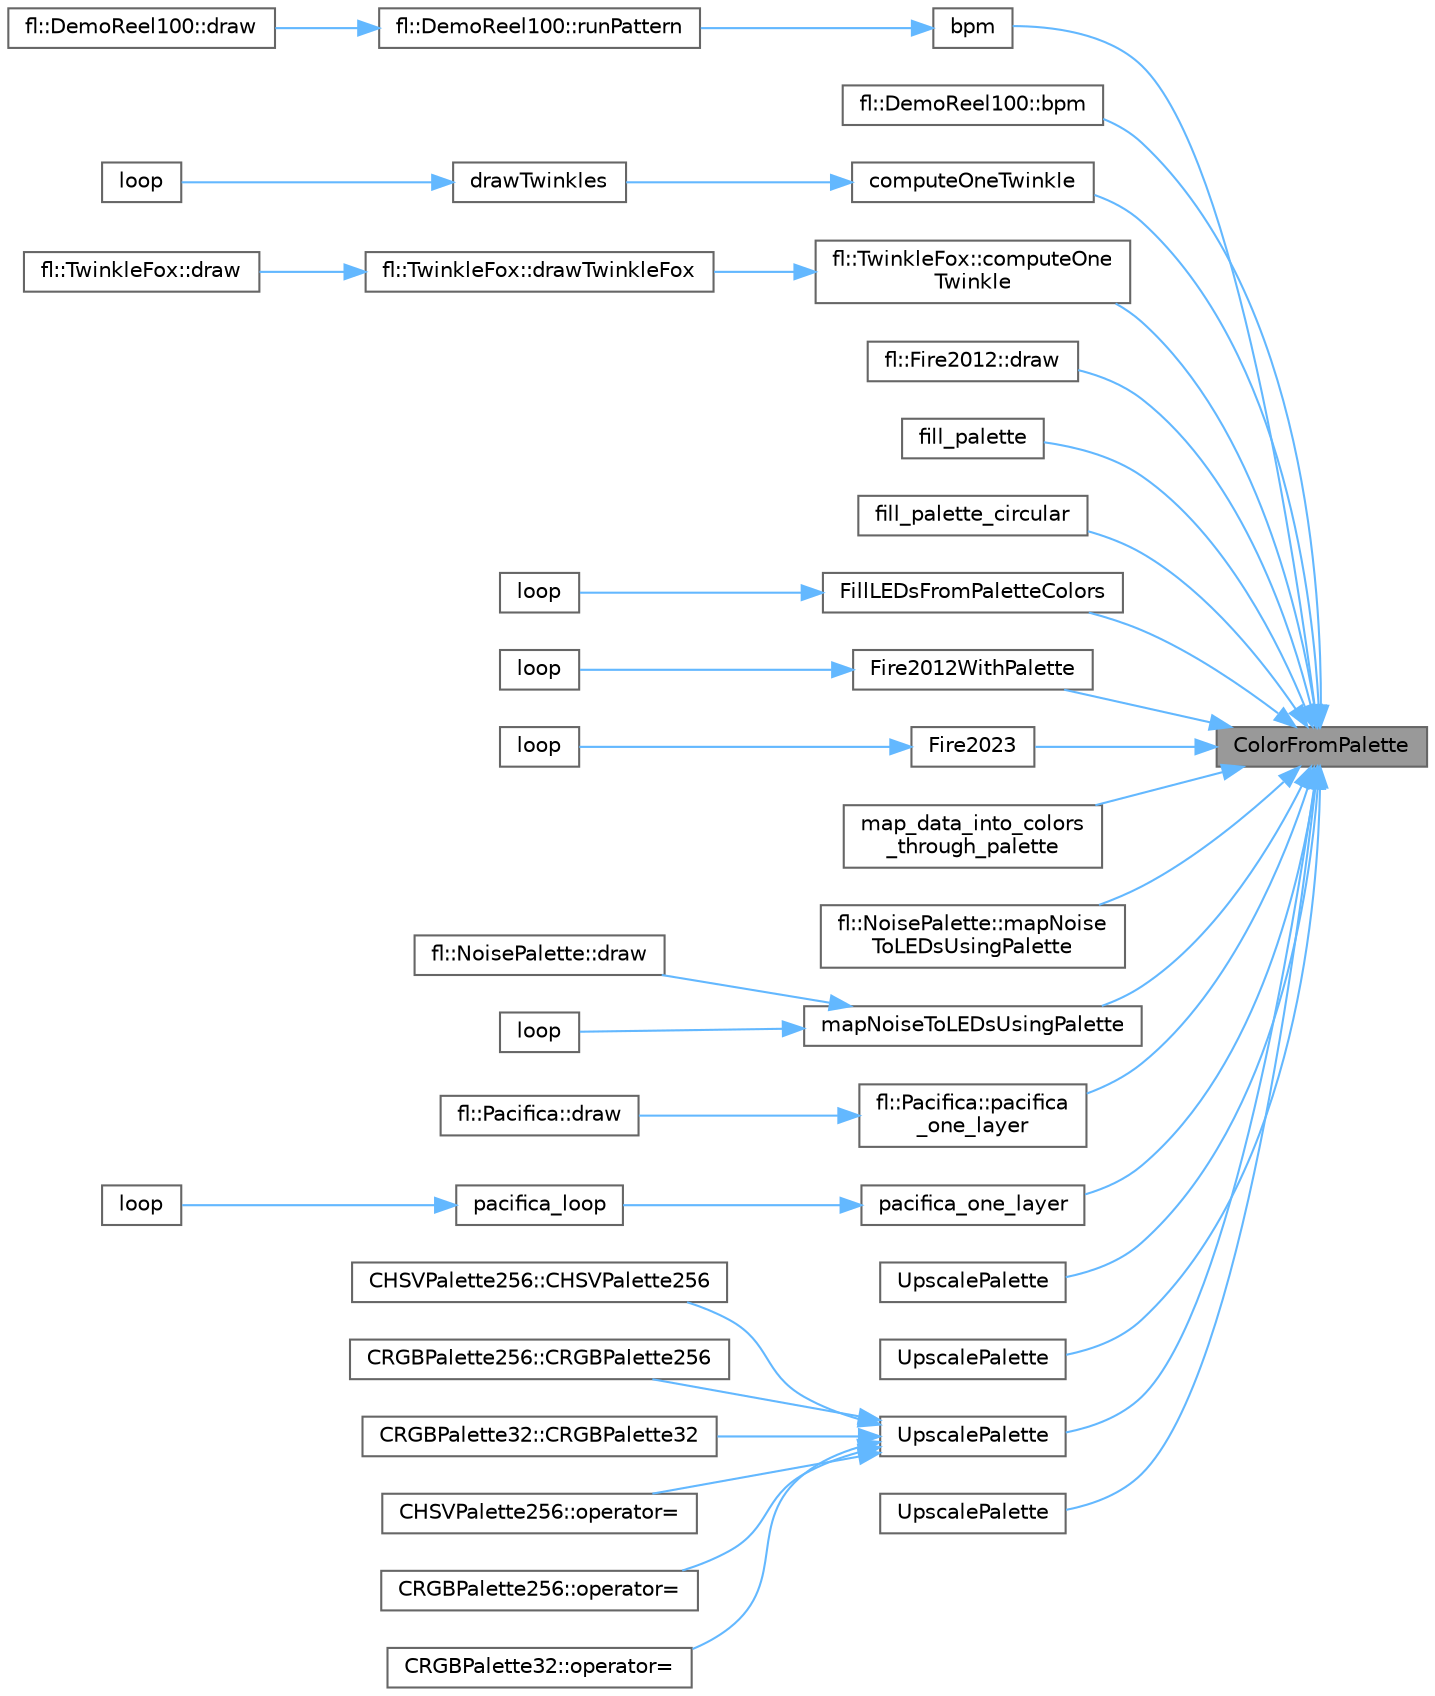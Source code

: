 digraph "ColorFromPalette"
{
 // INTERACTIVE_SVG=YES
 // LATEX_PDF_SIZE
  bgcolor="transparent";
  edge [fontname=Helvetica,fontsize=10,labelfontname=Helvetica,labelfontsize=10];
  node [fontname=Helvetica,fontsize=10,shape=box,height=0.2,width=0.4];
  rankdir="RL";
  Node1 [id="Node000001",label="ColorFromPalette",height=0.2,width=0.4,color="gray40", fillcolor="grey60", style="filled", fontcolor="black",tooltip="Get a color from a palette."];
  Node1 -> Node2 [id="edge1_Node000001_Node000002",dir="back",color="steelblue1",style="solid",tooltip=" "];
  Node2 [id="Node000002",label="bpm",height=0.2,width=0.4,color="grey40", fillcolor="white", style="filled",URL="$d5/d25/_demo_reel100_8ino_a4875f6d9a2b0f08d3cf221974234121b.html#a4875f6d9a2b0f08d3cf221974234121b",tooltip=" "];
  Node2 -> Node3 [id="edge2_Node000002_Node000003",dir="back",color="steelblue1",style="solid",tooltip=" "];
  Node3 [id="Node000003",label="fl::DemoReel100::runPattern",height=0.2,width=0.4,color="grey40", fillcolor="white", style="filled",URL="$d1/d60/classfl_1_1_demo_reel100_aad4b41d93c1a9f7acecea8b49cda7078.html#aad4b41d93c1a9f7acecea8b49cda7078",tooltip=" "];
  Node3 -> Node4 [id="edge3_Node000003_Node000004",dir="back",color="steelblue1",style="solid",tooltip=" "];
  Node4 [id="Node000004",label="fl::DemoReel100::draw",height=0.2,width=0.4,color="grey40", fillcolor="white", style="filled",URL="$d1/d60/classfl_1_1_demo_reel100_a5f66b8a2f16f89f0180bd6e27f1563c6.html#a5f66b8a2f16f89f0180bd6e27f1563c6",tooltip=" "];
  Node1 -> Node5 [id="edge4_Node000001_Node000005",dir="back",color="steelblue1",style="solid",tooltip=" "];
  Node5 [id="Node000005",label="fl::DemoReel100::bpm",height=0.2,width=0.4,color="grey40", fillcolor="white", style="filled",URL="$d1/d60/classfl_1_1_demo_reel100_a72cc7eea48cf0be16b34fee7d4da64f4.html#a72cc7eea48cf0be16b34fee7d4da64f4",tooltip=" "];
  Node1 -> Node6 [id="edge5_Node000001_Node000006",dir="back",color="steelblue1",style="solid",tooltip=" "];
  Node6 [id="Node000006",label="computeOneTwinkle",height=0.2,width=0.4,color="grey40", fillcolor="white", style="filled",URL="$d4/dd0/_twinkle_fox_8ino_aff322ac4b9956a48a5d4e90853178b9f.html#aff322ac4b9956a48a5d4e90853178b9f",tooltip=" "];
  Node6 -> Node7 [id="edge6_Node000006_Node000007",dir="back",color="steelblue1",style="solid",tooltip=" "];
  Node7 [id="Node000007",label="drawTwinkles",height=0.2,width=0.4,color="grey40", fillcolor="white", style="filled",URL="$d4/dd0/_twinkle_fox_8ino_a6d0a3407d4b43c23c7bdd4aac9fc76fd.html#a6d0a3407d4b43c23c7bdd4aac9fc76fd",tooltip=" "];
  Node7 -> Node8 [id="edge7_Node000007_Node000008",dir="back",color="steelblue1",style="solid",tooltip=" "];
  Node8 [id="Node000008",label="loop",height=0.2,width=0.4,color="grey40", fillcolor="white", style="filled",URL="$d4/dd0/_twinkle_fox_8ino_afe461d27b9c48d5921c00d521181f12f.html#afe461d27b9c48d5921c00d521181f12f",tooltip=" "];
  Node1 -> Node9 [id="edge8_Node000001_Node000009",dir="back",color="steelblue1",style="solid",tooltip=" "];
  Node9 [id="Node000009",label="fl::TwinkleFox::computeOne\lTwinkle",height=0.2,width=0.4,color="grey40", fillcolor="white", style="filled",URL="$de/db5/classfl_1_1_twinkle_fox_a39614750a1a87e8a8be19c36f6c48677.html#a39614750a1a87e8a8be19c36f6c48677",tooltip=" "];
  Node9 -> Node10 [id="edge9_Node000009_Node000010",dir="back",color="steelblue1",style="solid",tooltip=" "];
  Node10 [id="Node000010",label="fl::TwinkleFox::drawTwinkleFox",height=0.2,width=0.4,color="grey40", fillcolor="white", style="filled",URL="$de/db5/classfl_1_1_twinkle_fox_a67375829d0da55e17d3f74ac9817914d.html#a67375829d0da55e17d3f74ac9817914d",tooltip=" "];
  Node10 -> Node11 [id="edge10_Node000010_Node000011",dir="back",color="steelblue1",style="solid",tooltip=" "];
  Node11 [id="Node000011",label="fl::TwinkleFox::draw",height=0.2,width=0.4,color="grey40", fillcolor="white", style="filled",URL="$de/db5/classfl_1_1_twinkle_fox_ab5d3d43b11bed65afbd407071ee85eb8.html#ab5d3d43b11bed65afbd407071ee85eb8",tooltip=" "];
  Node1 -> Node12 [id="edge11_Node000001_Node000012",dir="back",color="steelblue1",style="solid",tooltip=" "];
  Node12 [id="Node000012",label="fl::Fire2012::draw",height=0.2,width=0.4,color="grey40", fillcolor="white", style="filled",URL="$d5/d9b/classfl_1_1_fire2012_a39d20a6dc4f3a771b8b12696db9c4a15.html#a39d20a6dc4f3a771b8b12696db9c4a15",tooltip=" "];
  Node1 -> Node13 [id="edge12_Node000001_Node000013",dir="back",color="steelblue1",style="solid",tooltip=" "];
  Node13 [id="Node000013",label="fill_palette",height=0.2,width=0.4,color="grey40", fillcolor="white", style="filled",URL="$d2/d73/group___palette_colors_gac3c3f6bd497b7916177d7cb95aa5a76c.html#gac3c3f6bd497b7916177d7cb95aa5a76c",tooltip="Fill a range of LEDs with a sequence of entries from a palette."];
  Node1 -> Node14 [id="edge13_Node000001_Node000014",dir="back",color="steelblue1",style="solid",tooltip=" "];
  Node14 [id="Node000014",label="fill_palette_circular",height=0.2,width=0.4,color="grey40", fillcolor="white", style="filled",URL="$d2/d73/group___palette_colors_ga08fe42a864e3a7ee802d89a9b72d97c1.html#ga08fe42a864e3a7ee802d89a9b72d97c1",tooltip="Fill a range of LEDs with a sequence of entries from a palette, so that the entire palette smoothly c..."];
  Node1 -> Node15 [id="edge14_Node000001_Node000015",dir="back",color="steelblue1",style="solid",tooltip=" "];
  Node15 [id="Node000015",label="FillLEDsFromPaletteColors",height=0.2,width=0.4,color="grey40", fillcolor="white", style="filled",URL="$d1/dc5/_color_palette_8ino_ae6b0ecfd96a40d5cec6d0dba0a3685fe.html#ae6b0ecfd96a40d5cec6d0dba0a3685fe",tooltip=" "];
  Node15 -> Node16 [id="edge15_Node000015_Node000016",dir="back",color="steelblue1",style="solid",tooltip=" "];
  Node16 [id="Node000016",label="loop",height=0.2,width=0.4,color="grey40", fillcolor="white", style="filled",URL="$d1/dc5/_color_palette_8ino_afe461d27b9c48d5921c00d521181f12f.html#afe461d27b9c48d5921c00d521181f12f",tooltip=" "];
  Node1 -> Node17 [id="edge16_Node000001_Node000017",dir="back",color="steelblue1",style="solid",tooltip=" "];
  Node17 [id="Node000017",label="Fire2012WithPalette",height=0.2,width=0.4,color="grey40", fillcolor="white", style="filled",URL="$db/d92/_fire2012_with_palette_8ino_af5890ba18cb2066c5a24a358de991a89.html#af5890ba18cb2066c5a24a358de991a89",tooltip=" "];
  Node17 -> Node18 [id="edge17_Node000017_Node000018",dir="back",color="steelblue1",style="solid",tooltip=" "];
  Node18 [id="Node000018",label="loop",height=0.2,width=0.4,color="grey40", fillcolor="white", style="filled",URL="$db/d92/_fire2012_with_palette_8ino_afe461d27b9c48d5921c00d521181f12f.html#afe461d27b9c48d5921c00d521181f12f",tooltip=" "];
  Node1 -> Node19 [id="edge18_Node000001_Node000019",dir="back",color="steelblue1",style="solid",tooltip=" "];
  Node19 [id="Node000019",label="Fire2023",height=0.2,width=0.4,color="grey40", fillcolor="white", style="filled",URL="$d8/d2c/_fire2023_8ino_abe327b12b434120ecf20ae3f46800983.html#abe327b12b434120ecf20ae3f46800983",tooltip=" "];
  Node19 -> Node20 [id="edge19_Node000019_Node000020",dir="back",color="steelblue1",style="solid",tooltip=" "];
  Node20 [id="Node000020",label="loop",height=0.2,width=0.4,color="grey40", fillcolor="white", style="filled",URL="$d8/d2c/_fire2023_8ino_afe461d27b9c48d5921c00d521181f12f.html#afe461d27b9c48d5921c00d521181f12f",tooltip=" "];
  Node1 -> Node21 [id="edge20_Node000001_Node000021",dir="back",color="steelblue1",style="solid",tooltip=" "];
  Node21 [id="Node000021",label="map_data_into_colors\l_through_palette",height=0.2,width=0.4,color="grey40", fillcolor="white", style="filled",URL="$d2/d73/group___palette_colors_gaf34a692bbec05b697dc9c06d8bb0f74f.html#gaf34a692bbec05b697dc9c06d8bb0f74f",tooltip="Maps an array of palette color indexes into an array of LED colors."];
  Node1 -> Node22 [id="edge21_Node000001_Node000022",dir="back",color="steelblue1",style="solid",tooltip=" "];
  Node22 [id="Node000022",label="fl::NoisePalette::mapNoise\lToLEDsUsingPalette",height=0.2,width=0.4,color="grey40", fillcolor="white", style="filled",URL="$d9/d41/classfl_1_1_noise_palette_a546f14f524f7a1b965c872ddad7be8a4.html#a546f14f524f7a1b965c872ddad7be8a4",tooltip=" "];
  Node1 -> Node23 [id="edge22_Node000001_Node000023",dir="back",color="steelblue1",style="solid",tooltip=" "];
  Node23 [id="Node000023",label="mapNoiseToLEDsUsingPalette",height=0.2,width=0.4,color="grey40", fillcolor="white", style="filled",URL="$da/dda/_noise_plus_palette_8ino_a280e07fce1769d79d75e63ce6236a918.html#a280e07fce1769d79d75e63ce6236a918",tooltip=" "];
  Node23 -> Node24 [id="edge23_Node000023_Node000024",dir="back",color="steelblue1",style="solid",tooltip=" "];
  Node24 [id="Node000024",label="fl::NoisePalette::draw",height=0.2,width=0.4,color="grey40", fillcolor="white", style="filled",URL="$d9/d41/classfl_1_1_noise_palette_afc6cd594830dfdd146c45e7ab1d1905d.html#afc6cd594830dfdd146c45e7ab1d1905d",tooltip=" "];
  Node23 -> Node25 [id="edge24_Node000023_Node000025",dir="back",color="steelblue1",style="solid",tooltip=" "];
  Node25 [id="Node000025",label="loop",height=0.2,width=0.4,color="grey40", fillcolor="white", style="filled",URL="$da/dda/_noise_plus_palette_8ino_afe461d27b9c48d5921c00d521181f12f.html#afe461d27b9c48d5921c00d521181f12f",tooltip=" "];
  Node1 -> Node26 [id="edge25_Node000001_Node000026",dir="back",color="steelblue1",style="solid",tooltip=" "];
  Node26 [id="Node000026",label="fl::Pacifica::pacifica\l_one_layer",height=0.2,width=0.4,color="grey40", fillcolor="white", style="filled",URL="$d2/db2/classfl_1_1_pacifica_ac949d5e9a88b724a060954658b892ebc.html#ac949d5e9a88b724a060954658b892ebc",tooltip=" "];
  Node26 -> Node27 [id="edge26_Node000026_Node000027",dir="back",color="steelblue1",style="solid",tooltip=" "];
  Node27 [id="Node000027",label="fl::Pacifica::draw",height=0.2,width=0.4,color="grey40", fillcolor="white", style="filled",URL="$d2/db2/classfl_1_1_pacifica_a264d0c1db5db60028b6fab87af13d700.html#a264d0c1db5db60028b6fab87af13d700",tooltip=" "];
  Node1 -> Node28 [id="edge27_Node000001_Node000028",dir="back",color="steelblue1",style="solid",tooltip=" "];
  Node28 [id="Node000028",label="pacifica_one_layer",height=0.2,width=0.4,color="grey40", fillcolor="white", style="filled",URL="$dc/d25/_pacifica_8ino_a74ff76f68b211ed517ba9110d1084302.html#a74ff76f68b211ed517ba9110d1084302",tooltip=" "];
  Node28 -> Node29 [id="edge28_Node000028_Node000029",dir="back",color="steelblue1",style="solid",tooltip=" "];
  Node29 [id="Node000029",label="pacifica_loop",height=0.2,width=0.4,color="grey40", fillcolor="white", style="filled",URL="$dc/d25/_pacifica_8ino_a158d427a947ef0a715c7ffd916346acc.html#a158d427a947ef0a715c7ffd916346acc",tooltip=" "];
  Node29 -> Node30 [id="edge29_Node000029_Node000030",dir="back",color="steelblue1",style="solid",tooltip=" "];
  Node30 [id="Node000030",label="loop",height=0.2,width=0.4,color="grey40", fillcolor="white", style="filled",URL="$dc/d25/_pacifica_8ino_afe461d27b9c48d5921c00d521181f12f.html#afe461d27b9c48d5921c00d521181f12f",tooltip=" "];
  Node1 -> Node31 [id="edge30_Node000001_Node000031",dir="back",color="steelblue1",style="solid",tooltip=" "];
  Node31 [id="Node000031",label="UpscalePalette",height=0.2,width=0.4,color="grey40", fillcolor="white", style="filled",URL="$d6/d0a/group___palette_upscale_gab25990089da4e6e2179c52bf84371ef6.html#gab25990089da4e6e2179c52bf84371ef6",tooltip="Convert a 16-entry palette to a 256-entry palette."];
  Node1 -> Node32 [id="edge31_Node000001_Node000032",dir="back",color="steelblue1",style="solid",tooltip=" "];
  Node32 [id="Node000032",label="UpscalePalette",height=0.2,width=0.4,color="grey40", fillcolor="white", style="filled",URL="$d6/d0a/group___palette_upscale_ga7ece2048e58a7d25a494d9856b2218bd.html#ga7ece2048e58a7d25a494d9856b2218bd",tooltip="Convert a 32-entry palette to a 256-entry palette."];
  Node1 -> Node33 [id="edge32_Node000001_Node000033",dir="back",color="steelblue1",style="solid",tooltip=" "];
  Node33 [id="Node000033",label="UpscalePalette",height=0.2,width=0.4,color="grey40", fillcolor="white", style="filled",URL="$d6/d0a/group___palette_upscale_gaa88523d1afb29cf3f75b9b2725ba55d3.html#gaa88523d1afb29cf3f75b9b2725ba55d3",tooltip="Convert a 16-entry palette to a 256-entry palette."];
  Node33 -> Node34 [id="edge33_Node000033_Node000034",dir="back",color="steelblue1",style="solid",tooltip=" "];
  Node34 [id="Node000034",label="CHSVPalette256::CHSVPalette256",height=0.2,width=0.4,color="grey40", fillcolor="white", style="filled",URL="$d5/db4/class_c_h_s_v_palette256_a93a00dbae141e2cf7355e31cd9922424.html#a93a00dbae141e2cf7355e31cd9922424",tooltip="Create upscaled palette from 16-entry palette."];
  Node33 -> Node35 [id="edge34_Node000033_Node000035",dir="back",color="steelblue1",style="solid",tooltip=" "];
  Node35 [id="Node000035",label="CRGBPalette256::CRGBPalette256",height=0.2,width=0.4,color="grey40", fillcolor="white", style="filled",URL="$de/d34/class_c_r_g_b_palette256_a01b7d7154a1c785e367d127940f9d180.html#a01b7d7154a1c785e367d127940f9d180",tooltip="Create upscaled palette from 16-entry palette."];
  Node33 -> Node36 [id="edge35_Node000033_Node000036",dir="back",color="steelblue1",style="solid",tooltip=" "];
  Node36 [id="Node000036",label="CRGBPalette32::CRGBPalette32",height=0.2,width=0.4,color="grey40", fillcolor="white", style="filled",URL="$df/d3d/class_c_r_g_b_palette32_a885013cda7e8875b2c9894e0e88b0d7f.html#a885013cda7e8875b2c9894e0e88b0d7f",tooltip="Create upscaled palette from 16-entry palette."];
  Node33 -> Node37 [id="edge36_Node000033_Node000037",dir="back",color="steelblue1",style="solid",tooltip=" "];
  Node37 [id="Node000037",label="CHSVPalette256::operator=",height=0.2,width=0.4,color="grey40", fillcolor="white", style="filled",URL="$d5/db4/class_c_h_s_v_palette256_ae053719706e3276afabd1d3be6e8386c.html#ae053719706e3276afabd1d3be6e8386c",tooltip="Create upscaled palette from 16-entry palette."];
  Node33 -> Node38 [id="edge37_Node000033_Node000038",dir="back",color="steelblue1",style="solid",tooltip=" "];
  Node38 [id="Node000038",label="CRGBPalette256::operator=",height=0.2,width=0.4,color="grey40", fillcolor="white", style="filled",URL="$de/d34/class_c_r_g_b_palette256_a7d40d64cf260798c5e6ccc0d267081e8.html#a7d40d64cf260798c5e6ccc0d267081e8",tooltip="Create upscaled palette from 16-entry palette."];
  Node33 -> Node39 [id="edge38_Node000033_Node000039",dir="back",color="steelblue1",style="solid",tooltip=" "];
  Node39 [id="Node000039",label="CRGBPalette32::operator=",height=0.2,width=0.4,color="grey40", fillcolor="white", style="filled",URL="$df/d3d/class_c_r_g_b_palette32_a7299ef2a59b3784186d9ce67e32d331e.html#a7299ef2a59b3784186d9ce67e32d331e",tooltip="Create upscaled palette from 16-entry palette."];
  Node1 -> Node40 [id="edge39_Node000001_Node000040",dir="back",color="steelblue1",style="solid",tooltip=" "];
  Node40 [id="Node000040",label="UpscalePalette",height=0.2,width=0.4,color="grey40", fillcolor="white", style="filled",URL="$d6/d0a/group___palette_upscale_gacd78065e7fb5f0f0997610b67eab968c.html#gacd78065e7fb5f0f0997610b67eab968c",tooltip="Convert a 32-entry palette to a 256-entry palette."];
}

